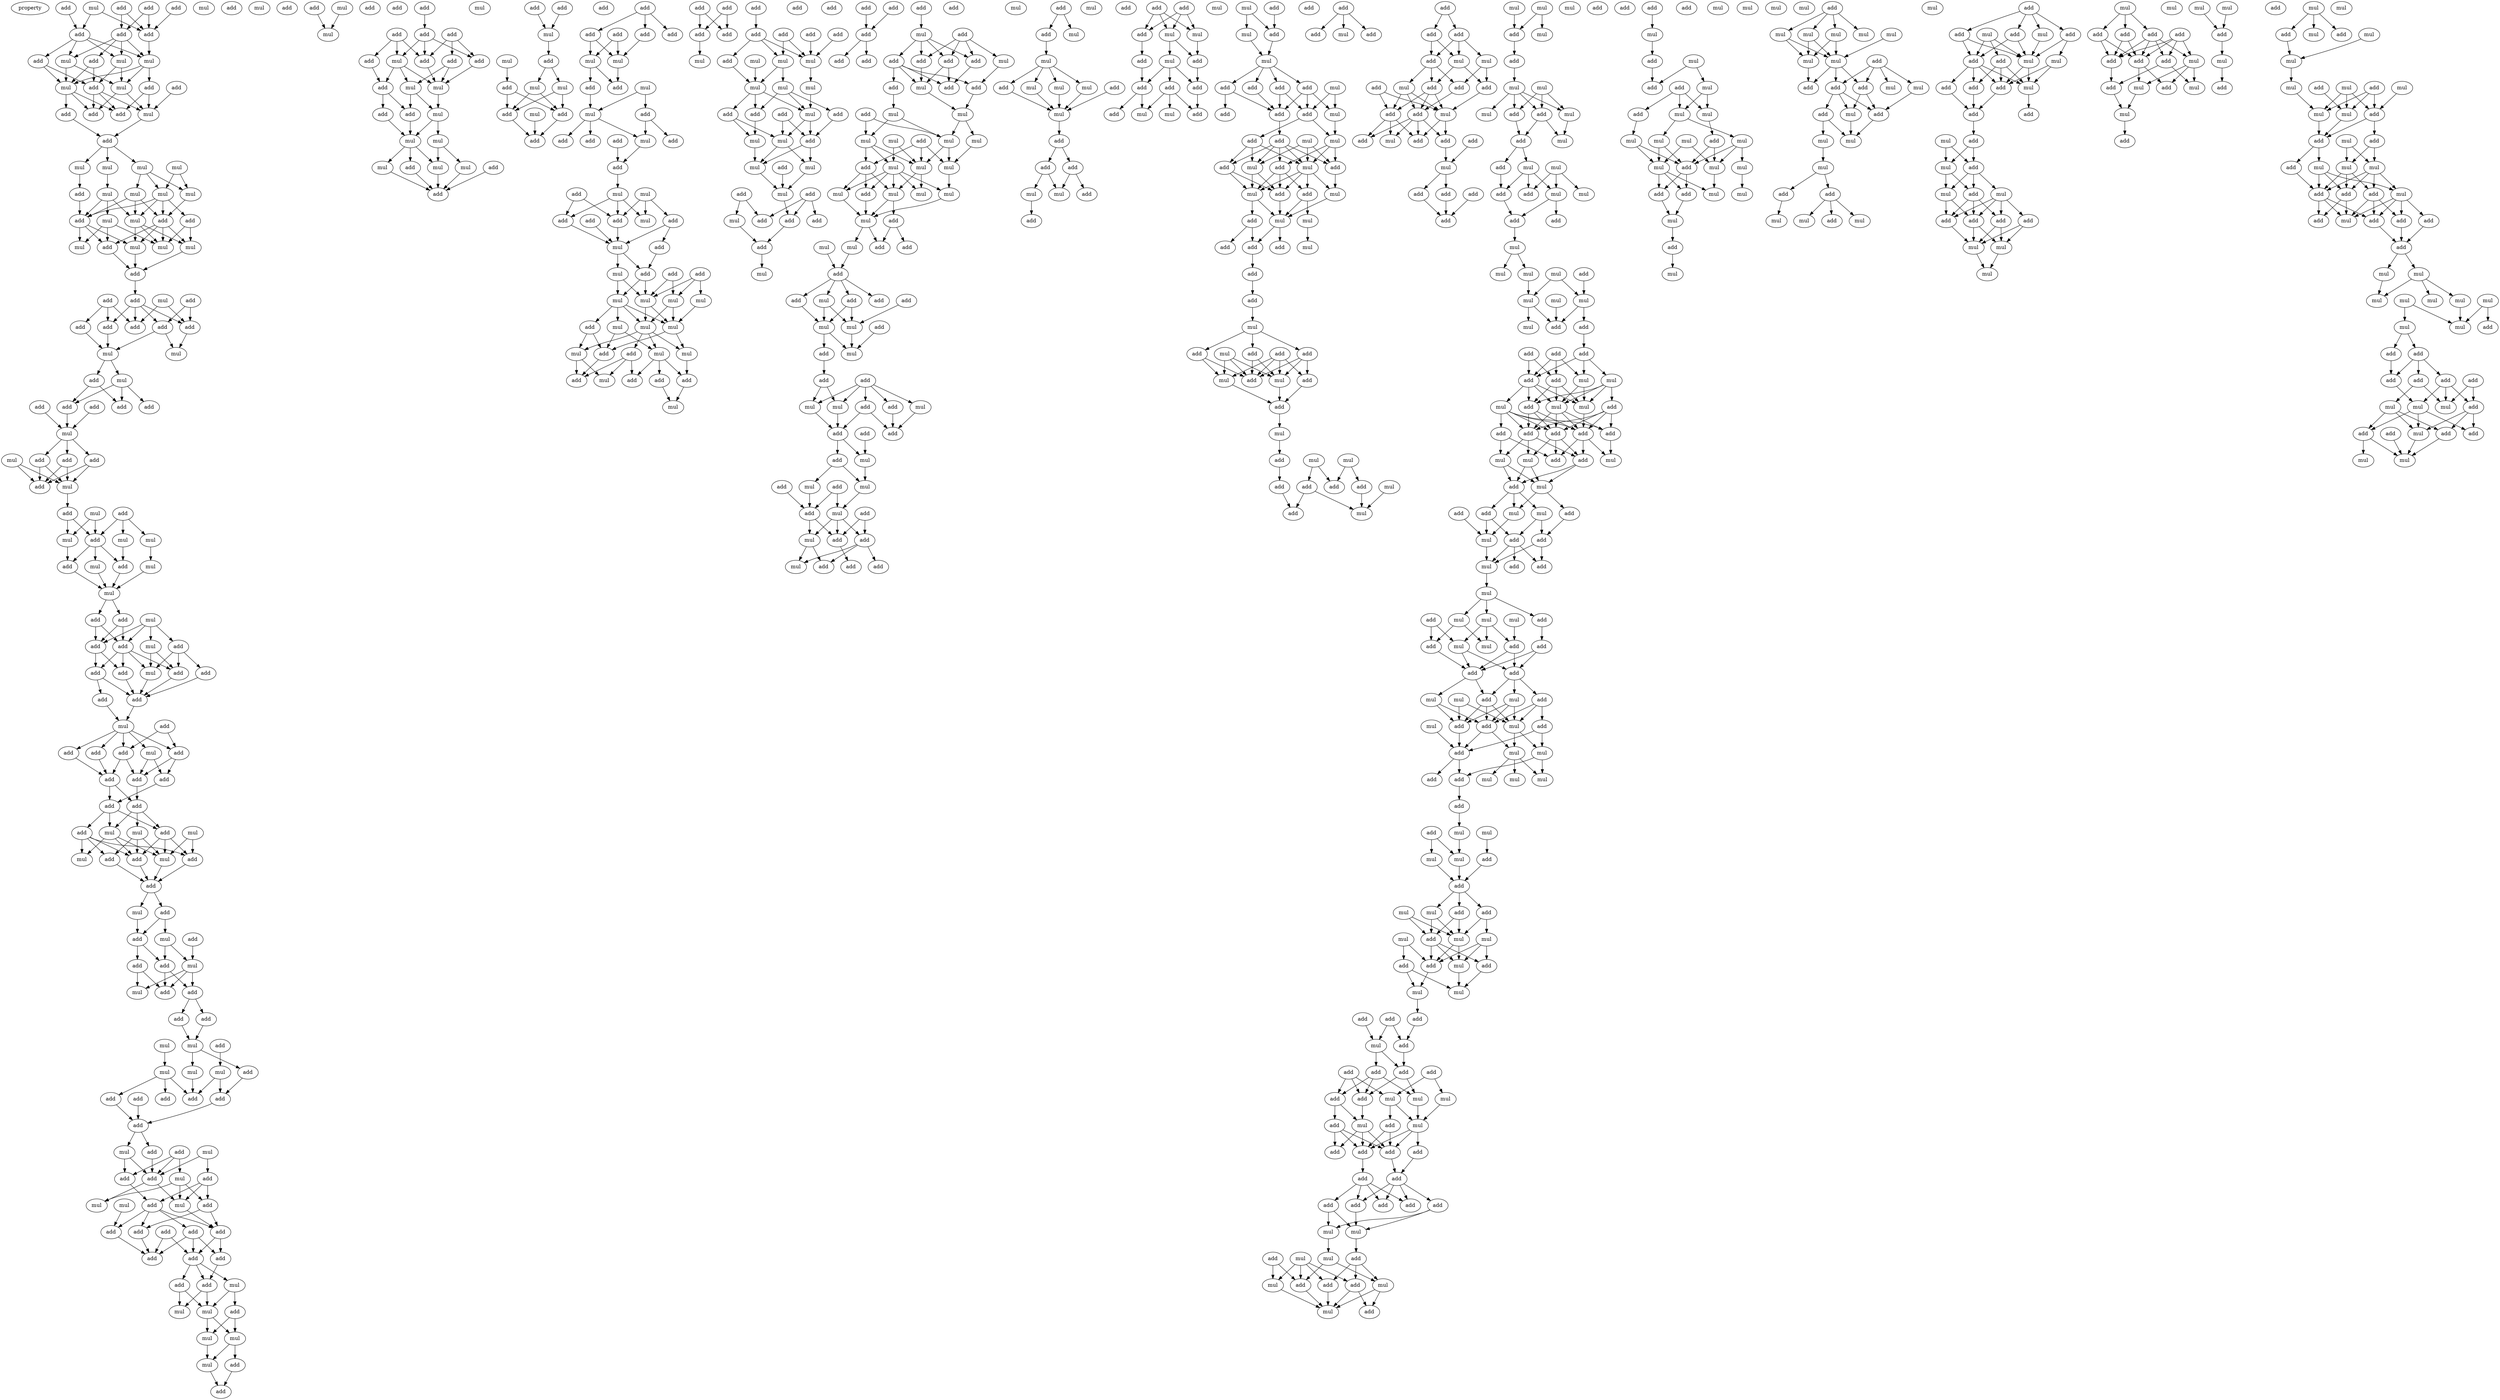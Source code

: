 digraph {
    node [fontcolor=black]
    property [mul=2,lf=2.0]
    0 [ label = add ];
    1 [ label = mul ];
    2 [ label = add ];
    3 [ label = add ];
    4 [ label = add ];
    5 [ label = add ];
    6 [ label = add ];
    7 [ label = add ];
    8 [ label = add ];
    9 [ label = mul ];
    10 [ label = mul ];
    11 [ label = mul ];
    12 [ label = add ];
    13 [ label = mul ];
    14 [ label = add ];
    15 [ label = mul ];
    16 [ label = add ];
    17 [ label = add ];
    18 [ label = add ];
    19 [ label = add ];
    20 [ label = mul ];
    21 [ label = add ];
    22 [ label = add ];
    23 [ label = mul ];
    24 [ label = mul ];
    25 [ label = mul ];
    26 [ label = mul ];
    27 [ label = mul ];
    28 [ label = add ];
    29 [ label = mul ];
    30 [ label = mul ];
    31 [ label = mul ];
    32 [ label = add ];
    33 [ label = mul ];
    34 [ label = mul ];
    35 [ label = add ];
    36 [ label = add ];
    37 [ label = add ];
    38 [ label = mul ];
    39 [ label = mul ];
    40 [ label = mul ];
    41 [ label = mul ];
    42 [ label = add ];
    43 [ label = add ];
    44 [ label = add ];
    45 [ label = add ];
    46 [ label = mul ];
    47 [ label = add ];
    48 [ label = add ];
    49 [ label = add ];
    50 [ label = add ];
    51 [ label = add ];
    52 [ label = mul ];
    53 [ label = mul ];
    54 [ label = mul ];
    55 [ label = add ];
    56 [ label = add ];
    57 [ label = add ];
    58 [ label = add ];
    59 [ label = add ];
    60 [ label = add ];
    61 [ label = mul ];
    62 [ label = add ];
    63 [ label = mul ];
    64 [ label = add ];
    65 [ label = add ];
    66 [ label = mul ];
    67 [ label = add ];
    68 [ label = add ];
    69 [ label = add ];
    70 [ label = mul ];
    71 [ label = mul ];
    72 [ label = add ];
    73 [ label = mul ];
    74 [ label = mul ];
    75 [ label = add ];
    76 [ label = mul ];
    77 [ label = mul ];
    78 [ label = add ];
    79 [ label = mul ];
    80 [ label = mul ];
    81 [ label = add ];
    82 [ label = mul ];
    83 [ label = add ];
    84 [ label = mul ];
    85 [ label = add ];
    86 [ label = add ];
    87 [ label = add ];
    88 [ label = add ];
    89 [ label = mul ];
    90 [ label = add ];
    91 [ label = add ];
    92 [ label = add ];
    93 [ label = add ];
    94 [ label = add ];
    95 [ label = mul ];
    96 [ label = add ];
    97 [ label = add ];
    98 [ label = add ];
    99 [ label = add ];
    100 [ label = add ];
    101 [ label = add ];
    102 [ label = mul ];
    103 [ label = add ];
    104 [ label = add ];
    105 [ label = add ];
    106 [ label = add ];
    107 [ label = add ];
    108 [ label = mul ];
    109 [ label = mul ];
    110 [ label = mul ];
    111 [ label = add ];
    112 [ label = add ];
    113 [ label = mul ];
    114 [ label = mul ];
    115 [ label = add ];
    116 [ label = add ];
    117 [ label = add ];
    118 [ label = add ];
    119 [ label = mul ];
    120 [ label = add ];
    121 [ label = mul ];
    122 [ label = add ];
    123 [ label = add ];
    124 [ label = add ];
    125 [ label = mul ];
    126 [ label = add ];
    127 [ label = add ];
    128 [ label = mul ];
    129 [ label = add ];
    130 [ label = add ];
    131 [ label = add ];
    132 [ label = mul ];
    133 [ label = mul ];
    134 [ label = add ];
    135 [ label = mul ];
    136 [ label = add ];
    137 [ label = mul ];
    138 [ label = mul ];
    139 [ label = add ];
    140 [ label = add ];
    141 [ label = add ];
    142 [ label = add ];
    143 [ label = add ];
    144 [ label = add ];
    145 [ label = add ];
    146 [ label = mul ];
    147 [ label = mul ];
    148 [ label = add ];
    149 [ label = mul ];
    150 [ label = add ];
    151 [ label = add ];
    152 [ label = add ];
    153 [ label = mul ];
    154 [ label = add ];
    155 [ label = mul ];
    156 [ label = add ];
    157 [ label = mul ];
    158 [ label = add ];
    159 [ label = add ];
    160 [ label = add ];
    161 [ label = add ];
    162 [ label = add ];
    163 [ label = add ];
    164 [ label = add ];
    165 [ label = add ];
    166 [ label = add ];
    167 [ label = add ];
    168 [ label = mul ];
    169 [ label = mul ];
    170 [ label = mul ];
    171 [ label = mul ];
    172 [ label = add ];
    173 [ label = mul ];
    174 [ label = mul ];
    175 [ label = add ];
    176 [ label = mul ];
    177 [ label = add ];
    178 [ label = add ];
    179 [ label = add ];
    180 [ label = mul ];
    181 [ label = add ];
    182 [ label = mul ];
    183 [ label = add ];
    184 [ label = add ];
    185 [ label = add ];
    186 [ label = add ];
    187 [ label = add ];
    188 [ label = mul ];
    189 [ label = add ];
    190 [ label = add ];
    191 [ label = add ];
    192 [ label = add ];
    193 [ label = add ];
    194 [ label = mul ];
    195 [ label = mul ];
    196 [ label = add ];
    197 [ label = mul ];
    198 [ label = add ];
    199 [ label = mul ];
    200 [ label = mul ];
    201 [ label = add ];
    202 [ label = mul ];
    203 [ label = mul ];
    204 [ label = mul ];
    205 [ label = add ];
    206 [ label = add ];
    207 [ label = mul ];
    208 [ label = add ];
    209 [ label = add ];
    210 [ label = add ];
    211 [ label = mul ];
    212 [ label = mul ];
    213 [ label = add ];
    214 [ label = add ];
    215 [ label = mul ];
    216 [ label = mul ];
    217 [ label = add ];
    218 [ label = mul ];
    219 [ label = add ];
    220 [ label = add ];
    221 [ label = add ];
    222 [ label = add ];
    223 [ label = add ];
    224 [ label = add ];
    225 [ label = add ];
    226 [ label = mul ];
    227 [ label = mul ];
    228 [ label = add ];
    229 [ label = mul ];
    230 [ label = add ];
    231 [ label = mul ];
    232 [ label = add ];
    233 [ label = add ];
    234 [ label = add ];
    235 [ label = add ];
    236 [ label = mul ];
    237 [ label = add ];
    238 [ label = add ];
    239 [ label = mul ];
    240 [ label = mul ];
    241 [ label = add ];
    242 [ label = add ];
    243 [ label = add ];
    244 [ label = mul ];
    245 [ label = add ];
    246 [ label = add ];
    247 [ label = mul ];
    248 [ label = add ];
    249 [ label = add ];
    250 [ label = mul ];
    251 [ label = add ];
    252 [ label = add ];
    253 [ label = mul ];
    254 [ label = mul ];
    255 [ label = mul ];
    256 [ label = mul ];
    257 [ label = mul ];
    258 [ label = add ];
    259 [ label = mul ];
    260 [ label = mul ];
    261 [ label = mul ];
    262 [ label = add ];
    263 [ label = mul ];
    264 [ label = add ];
    265 [ label = mul ];
    266 [ label = add ];
    267 [ label = mul ];
    268 [ label = add ];
    269 [ label = add ];
    270 [ label = add ];
    271 [ label = mul ];
    272 [ label = add ];
    273 [ label = add ];
    274 [ label = add ];
    275 [ label = add ];
    276 [ label = mul ];
    277 [ label = add ];
    278 [ label = add ];
    279 [ label = add ];
    280 [ label = add ];
    281 [ label = add ];
    282 [ label = mul ];
    283 [ label = add ];
    284 [ label = mul ];
    285 [ label = mul ];
    286 [ label = mul ];
    287 [ label = mul ];
    288 [ label = mul ];
    289 [ label = add ];
    290 [ label = add ];
    291 [ label = mul ];
    292 [ label = add ];
    293 [ label = add ];
    294 [ label = mul ];
    295 [ label = mul ];
    296 [ label = add ];
    297 [ label = mul ];
    298 [ label = add ];
    299 [ label = mul ];
    300 [ label = add ];
    301 [ label = add ];
    302 [ label = mul ];
    303 [ label = add ];
    304 [ label = mul ];
    305 [ label = add ];
    306 [ label = add ];
    307 [ label = add ];
    308 [ label = add ];
    309 [ label = mul ];
    310 [ label = add ];
    311 [ label = add ];
    312 [ label = add ];
    313 [ label = add ];
    314 [ label = add ];
    315 [ label = add ];
    316 [ label = add ];
    317 [ label = add ];
    318 [ label = mul ];
    319 [ label = mul ];
    320 [ label = add ];
    321 [ label = add ];
    322 [ label = add ];
    323 [ label = add ];
    324 [ label = mul ];
    325 [ label = add ];
    326 [ label = add ];
    327 [ label = add ];
    328 [ label = mul ];
    329 [ label = add ];
    330 [ label = mul ];
    331 [ label = mul ];
    332 [ label = mul ];
    333 [ label = mul ];
    334 [ label = mul ];
    335 [ label = add ];
    336 [ label = mul ];
    337 [ label = add ];
    338 [ label = mul ];
    339 [ label = mul ];
    340 [ label = add ];
    341 [ label = mul ];
    342 [ label = mul ];
    343 [ label = mul ];
    344 [ label = mul ];
    345 [ label = add ];
    346 [ label = mul ];
    347 [ label = mul ];
    348 [ label = mul ];
    349 [ label = add ];
    350 [ label = add ];
    351 [ label = add ];
    352 [ label = add ];
    353 [ label = add ];
    354 [ label = mul ];
    355 [ label = add ];
    356 [ label = add ];
    357 [ label = add ];
    358 [ label = mul ];
    359 [ label = mul ];
    360 [ label = add ];
    361 [ label = add ];
    362 [ label = mul ];
    363 [ label = add ];
    364 [ label = add ];
    365 [ label = mul ];
    366 [ label = mul ];
    367 [ label = mul ];
    368 [ label = add ];
    369 [ label = add ];
    370 [ label = add ];
    371 [ label = add ];
    372 [ label = add ];
    373 [ label = add ];
    374 [ label = mul ];
    375 [ label = add ];
    376 [ label = mul ];
    377 [ label = add ];
    378 [ label = mul ];
    379 [ label = add ];
    380 [ label = add ];
    381 [ label = mul ];
    382 [ label = mul ];
    383 [ label = add ];
    384 [ label = add ];
    385 [ label = add ];
    386 [ label = add ];
    387 [ label = add ];
    388 [ label = mul ];
    389 [ label = mul ];
    390 [ label = add ];
    391 [ label = add ];
    392 [ label = mul ];
    393 [ label = mul ];
    394 [ label = add ];
    395 [ label = mul ];
    396 [ label = add ];
    397 [ label = mul ];
    398 [ label = mul ];
    399 [ label = mul ];
    400 [ label = mul ];
    401 [ label = add ];
    402 [ label = add ];
    403 [ label = add ];
    404 [ label = add ];
    405 [ label = mul ];
    406 [ label = mul ];
    407 [ label = add ];
    408 [ label = add ];
    409 [ label = add ];
    410 [ label = add ];
    411 [ label = add ];
    412 [ label = mul ];
    413 [ label = mul ];
    414 [ label = add ];
    415 [ label = add ];
    416 [ label = mul ];
    417 [ label = add ];
    418 [ label = add ];
    419 [ label = add ];
    420 [ label = mul ];
    421 [ label = mul ];
    422 [ label = add ];
    423 [ label = add ];
    424 [ label = mul ];
    425 [ label = add ];
    426 [ label = mul ];
    427 [ label = mul ];
    428 [ label = add ];
    429 [ label = mul ];
    430 [ label = add ];
    431 [ label = add ];
    432 [ label = add ];
    433 [ label = mul ];
    434 [ label = add ];
    435 [ label = add ];
    436 [ label = add ];
    437 [ label = mul ];
    438 [ label = add ];
    439 [ label = add ];
    440 [ label = add ];
    441 [ label = mul ];
    442 [ label = mul ];
    443 [ label = add ];
    444 [ label = add ];
    445 [ label = mul ];
    446 [ label = mul ];
    447 [ label = add ];
    448 [ label = mul ];
    449 [ label = add ];
    450 [ label = add ];
    451 [ label = mul ];
    452 [ label = mul ];
    453 [ label = add ];
    454 [ label = mul ];
    455 [ label = mul ];
    456 [ label = add ];
    457 [ label = add ];
    458 [ label = add ];
    459 [ label = add ];
    460 [ label = add ];
    461 [ label = add ];
    462 [ label = mul ];
    463 [ label = add ];
    464 [ label = add ];
    465 [ label = add ];
    466 [ label = add ];
    467 [ label = mul ];
    468 [ label = add ];
    469 [ label = mul ];
    470 [ label = mul ];
    471 [ label = add ];
    472 [ label = add ];
    473 [ label = mul ];
    474 [ label = add ];
    475 [ label = mul ];
    476 [ label = mul ];
    477 [ label = add ];
    478 [ label = mul ];
    479 [ label = add ];
    480 [ label = add ];
    481 [ label = add ];
    482 [ label = mul ];
    483 [ label = add ];
    484 [ label = add ];
    485 [ label = add ];
    486 [ label = mul ];
    487 [ label = add ];
    488 [ label = add ];
    489 [ label = add ];
    490 [ label = add ];
    491 [ label = mul ];
    492 [ label = add ];
    493 [ label = mul ];
    494 [ label = add ];
    495 [ label = mul ];
    496 [ label = add ];
    497 [ label = add ];
    498 [ label = add ];
    499 [ label = mul ];
    500 [ label = add ];
    501 [ label = add ];
    502 [ label = add ];
    503 [ label = add ];
    504 [ label = add ];
    505 [ label = mul ];
    506 [ label = add ];
    507 [ label = mul ];
    508 [ label = add ];
    509 [ label = add ];
    510 [ label = add ];
    511 [ label = add ];
    512 [ label = mul ];
    513 [ label = mul ];
    514 [ label = mul ];
    515 [ label = add ];
    516 [ label = mul ];
    517 [ label = add ];
    518 [ label = mul ];
    519 [ label = mul ];
    520 [ label = mul ];
    521 [ label = mul ];
    522 [ label = add ];
    523 [ label = add ];
    524 [ label = mul ];
    525 [ label = add ];
    526 [ label = mul ];
    527 [ label = mul ];
    528 [ label = add ];
    529 [ label = mul ];
    530 [ label = mul ];
    531 [ label = add ];
    532 [ label = add ];
    533 [ label = add ];
    534 [ label = add ];
    535 [ label = mul ];
    536 [ label = mul ];
    537 [ label = add ];
    538 [ label = mul ];
    539 [ label = mul ];
    540 [ label = mul ];
    541 [ label = mul ];
    542 [ label = mul ];
    543 [ label = mul ];
    544 [ label = add ];
    545 [ label = add ];
    546 [ label = add ];
    547 [ label = add ];
    548 [ label = add ];
    549 [ label = mul ];
    550 [ label = add ];
    551 [ label = mul ];
    552 [ label = add ];
    553 [ label = mul ];
    554 [ label = mul ];
    555 [ label = add ];
    556 [ label = add ];
    557 [ label = mul ];
    558 [ label = add ];
    559 [ label = add ];
    560 [ label = add ];
    561 [ label = add ];
    562 [ label = add ];
    563 [ label = mul ];
    564 [ label = mul ];
    565 [ label = mul ];
    566 [ label = add ];
    567 [ label = add ];
    568 [ label = add ];
    569 [ label = mul ];
    570 [ label = mul ];
    571 [ label = add ];
    572 [ label = mul ];
    573 [ label = add ];
    574 [ label = add ];
    575 [ label = mul ];
    576 [ label = add ];
    577 [ label = add ];
    578 [ label = add ];
    579 [ label = add ];
    580 [ label = mul ];
    581 [ label = add ];
    582 [ label = mul ];
    583 [ label = add ];
    584 [ label = mul ];
    585 [ label = add ];
    586 [ label = mul ];
    587 [ label = mul ];
    588 [ label = add ];
    589 [ label = mul ];
    590 [ label = add ];
    591 [ label = mul ];
    592 [ label = add ];
    593 [ label = add ];
    594 [ label = add ];
    595 [ label = add ];
    596 [ label = mul ];
    597 [ label = mul ];
    598 [ label = add ];
    599 [ label = mul ];
    600 [ label = add ];
    601 [ label = add ];
    602 [ label = add ];
    603 [ label = mul ];
    604 [ label = mul ];
    605 [ label = mul ];
    606 [ label = add ];
    607 [ label = mul ];
    608 [ label = mul ];
    609 [ label = add ];
    610 [ label = mul ];
    611 [ label = mul ];
    612 [ label = add ];
    613 [ label = add ];
    614 [ label = mul ];
    615 [ label = mul ];
    616 [ label = add ];
    617 [ label = add ];
    618 [ label = mul ];
    619 [ label = mul ];
    620 [ label = add ];
    621 [ label = add ];
    622 [ label = add ];
    623 [ label = add ];
    624 [ label = mul ];
    625 [ label = mul ];
    626 [ label = mul ];
    627 [ label = add ];
    628 [ label = mul ];
    629 [ label = mul ];
    630 [ label = add ];
    631 [ label = add ];
    632 [ label = mul ];
    633 [ label = add ];
    634 [ label = mul ];
    635 [ label = mul ];
    636 [ label = add ];
    637 [ label = add ];
    638 [ label = add ];
    639 [ label = mul ];
    640 [ label = add ];
    641 [ label = add ];
    642 [ label = add ];
    643 [ label = add ];
    644 [ label = add ];
    645 [ label = mul ];
    646 [ label = add ];
    647 [ label = add ];
    648 [ label = mul ];
    649 [ label = mul ];
    650 [ label = add ];
    651 [ label = mul ];
    652 [ label = mul ];
    653 [ label = add ];
    654 [ label = add ];
    655 [ label = add ];
    656 [ label = add ];
    657 [ label = add ];
    658 [ label = add ];
    659 [ label = add ];
    660 [ label = add ];
    661 [ label = add ];
    662 [ label = add ];
    663 [ label = add ];
    664 [ label = add ];
    665 [ label = mul ];
    666 [ label = mul ];
    667 [ label = add ];
    668 [ label = mul ];
    669 [ label = add ];
    670 [ label = mul ];
    671 [ label = add ];
    672 [ label = add ];
    673 [ label = add ];
    674 [ label = mul ];
    675 [ label = mul ];
    676 [ label = add ];
    677 [ label = mul ];
    678 [ label = add ];
    679 [ label = mul ];
    680 [ label = mul ];
    681 [ label = add ];
    682 [ label = add ];
    683 [ label = mul ];
    684 [ label = add ];
    685 [ label = mul ];
    686 [ label = mul ];
    687 [ label = add ];
    688 [ label = mul ];
    689 [ label = add ];
    690 [ label = mul ];
    691 [ label = mul ];
    692 [ label = mul ];
    693 [ label = add ];
    694 [ label = mul ];
    695 [ label = mul ];
    696 [ label = mul ];
    697 [ label = add ];
    698 [ label = mul ];
    699 [ label = add ];
    700 [ label = mul ];
    701 [ label = mul ];
    702 [ label = add ];
    703 [ label = add ];
    704 [ label = mul ];
    705 [ label = mul ];
    706 [ label = mul ];
    707 [ label = mul ];
    708 [ label = mul ];
    709 [ label = add ];
    710 [ label = mul ];
    711 [ label = mul ];
    712 [ label = mul ];
    713 [ label = mul ];
    714 [ label = mul ];
    715 [ label = mul ];
    716 [ label = mul ];
    717 [ label = add ];
    718 [ label = add ];
    719 [ label = add ];
    720 [ label = mul ];
    721 [ label = mul ];
    722 [ label = add ];
    723 [ label = mul ];
    724 [ label = add ];
    725 [ label = add ];
    726 [ label = mul ];
    727 [ label = mul ];
    728 [ label = mul ];
    729 [ label = add ];
    730 [ label = add ];
    731 [ label = mul ];
    732 [ label = mul ];
    733 [ label = add ];
    734 [ label = mul ];
    735 [ label = mul ];
    736 [ label = add ];
    737 [ label = add ];
    738 [ label = mul ];
    739 [ label = add ];
    740 [ label = mul ];
    741 [ label = add ];
    742 [ label = add ];
    743 [ label = mul ];
    744 [ label = mul ];
    745 [ label = add ];
    746 [ label = mul ];
    747 [ label = add ];
    748 [ label = add ];
    749 [ label = add ];
    750 [ label = add ];
    751 [ label = add ];
    752 [ label = add ];
    753 [ label = mul ];
    754 [ label = add ];
    755 [ label = mul ];
    756 [ label = add ];
    757 [ label = mul ];
    758 [ label = mul ];
    759 [ label = add ];
    760 [ label = add ];
    761 [ label = add ];
    762 [ label = add ];
    763 [ label = mul ];
    764 [ label = mul ];
    765 [ label = mul ];
    766 [ label = mul ];
    767 [ label = add ];
    768 [ label = add ];
    769 [ label = add ];
    770 [ label = add ];
    771 [ label = add ];
    772 [ label = mul ];
    773 [ label = add ];
    774 [ label = add ];
    775 [ label = mul ];
    776 [ label = add ];
    777 [ label = add ];
    778 [ label = mul ];
    779 [ label = mul ];
    780 [ label = mul ];
    781 [ label = mul ];
    782 [ label = add ];
    783 [ label = mul ];
    784 [ label = add ];
    785 [ label = mul ];
    786 [ label = add ];
    787 [ label = add ];
    788 [ label = mul ];
    789 [ label = mul ];
    790 [ label = add ];
    791 [ label = add ];
    792 [ label = mul ];
    793 [ label = mul ];
    794 [ label = mul ];
    795 [ label = add ];
    796 [ label = mul ];
    797 [ label = mul ];
    798 [ label = add ];
    799 [ label = mul ];
    800 [ label = add ];
    801 [ label = mul ];
    802 [ label = add ];
    803 [ label = mul ];
    804 [ label = add ];
    805 [ label = mul ];
    806 [ label = mul ];
    807 [ label = add ];
    808 [ label = mul ];
    809 [ label = add ];
    810 [ label = add ];
    811 [ label = add ];
    812 [ label = mul ];
    813 [ label = add ];
    814 [ label = add ];
    815 [ label = add ];
    816 [ label = mul ];
    817 [ label = add ];
    818 [ label = add ];
    819 [ label = mul ];
    820 [ label = mul ];
    821 [ label = mul ];
    822 [ label = mul ];
    823 [ label = mul ];
    824 [ label = mul ];
    825 [ label = mul ];
    826 [ label = mul ];
    827 [ label = add ];
    828 [ label = mul ];
    829 [ label = add ];
    830 [ label = add ];
    831 [ label = add ];
    832 [ label = add ];
    833 [ label = add ];
    834 [ label = add ];
    835 [ label = mul ];
    836 [ label = mul ];
    837 [ label = mul ];
    838 [ label = mul ];
    839 [ label = add ];
    840 [ label = add ];
    841 [ label = add ];
    842 [ label = mul ];
    843 [ label = add ];
    844 [ label = add ];
    845 [ label = mul ];
    846 [ label = mul ];
    0 -> 6 [ name = 0 ];
    1 -> 5 [ name = 1 ];
    1 -> 6 [ name = 2 ];
    2 -> 6 [ name = 3 ];
    2 -> 7 [ name = 4 ];
    3 -> 6 [ name = 5 ];
    3 -> 7 [ name = 6 ];
    4 -> 5 [ name = 7 ];
    5 -> 9 [ name = 8 ];
    5 -> 10 [ name = 9 ];
    5 -> 11 [ name = 10 ];
    5 -> 12 [ name = 11 ];
    6 -> 11 [ name = 12 ];
    7 -> 8 [ name = 13 ];
    7 -> 9 [ name = 14 ];
    7 -> 10 [ name = 15 ];
    7 -> 11 [ name = 16 ];
    8 -> 13 [ name = 17 ];
    8 -> 14 [ name = 18 ];
    9 -> 13 [ name = 19 ];
    9 -> 15 [ name = 20 ];
    10 -> 14 [ name = 21 ];
    10 -> 15 [ name = 22 ];
    11 -> 13 [ name = 23 ];
    11 -> 15 [ name = 24 ];
    11 -> 17 [ name = 25 ];
    12 -> 13 [ name = 26 ];
    12 -> 14 [ name = 27 ];
    13 -> 18 [ name = 28 ];
    13 -> 19 [ name = 29 ];
    13 -> 21 [ name = 30 ];
    14 -> 18 [ name = 31 ];
    14 -> 19 [ name = 32 ];
    14 -> 20 [ name = 33 ];
    15 -> 18 [ name = 34 ];
    15 -> 20 [ name = 35 ];
    16 -> 20 [ name = 36 ];
    17 -> 19 [ name = 37 ];
    17 -> 20 [ name = 38 ];
    20 -> 22 [ name = 39 ];
    21 -> 22 [ name = 40 ];
    22 -> 23 [ name = 41 ];
    22 -> 25 [ name = 42 ];
    22 -> 26 [ name = 43 ];
    23 -> 28 [ name = 44 ];
    24 -> 29 [ name = 45 ];
    24 -> 30 [ name = 46 ];
    25 -> 27 [ name = 47 ];
    25 -> 29 [ name = 48 ];
    25 -> 30 [ name = 49 ];
    26 -> 31 [ name = 50 ];
    27 -> 33 [ name = 51 ];
    27 -> 35 [ name = 52 ];
    27 -> 36 [ name = 53 ];
    28 -> 35 [ name = 54 ];
    29 -> 32 [ name = 55 ];
    29 -> 33 [ name = 56 ];
    29 -> 35 [ name = 57 ];
    29 -> 36 [ name = 58 ];
    30 -> 36 [ name = 59 ];
    31 -> 33 [ name = 60 ];
    31 -> 34 [ name = 61 ];
    31 -> 35 [ name = 62 ];
    32 -> 40 [ name = 63 ];
    32 -> 41 [ name = 64 ];
    33 -> 39 [ name = 65 ];
    33 -> 40 [ name = 66 ];
    33 -> 41 [ name = 67 ];
    34 -> 37 [ name = 68 ];
    34 -> 38 [ name = 69 ];
    34 -> 40 [ name = 70 ];
    35 -> 37 [ name = 71 ];
    35 -> 38 [ name = 72 ];
    35 -> 39 [ name = 73 ];
    36 -> 37 [ name = 74 ];
    36 -> 39 [ name = 75 ];
    36 -> 40 [ name = 76 ];
    36 -> 41 [ name = 77 ];
    37 -> 42 [ name = 78 ];
    39 -> 42 [ name = 79 ];
    41 -> 42 [ name = 80 ];
    42 -> 45 [ name = 81 ];
    43 -> 48 [ name = 82 ];
    43 -> 50 [ name = 83 ];
    44 -> 47 [ name = 84 ];
    44 -> 49 [ name = 85 ];
    44 -> 51 [ name = 86 ];
    45 -> 47 [ name = 87 ];
    45 -> 48 [ name = 88 ];
    45 -> 49 [ name = 89 ];
    45 -> 50 [ name = 90 ];
    46 -> 49 [ name = 91 ];
    46 -> 50 [ name = 92 ];
    47 -> 52 [ name = 93 ];
    48 -> 52 [ name = 94 ];
    48 -> 53 [ name = 95 ];
    50 -> 53 [ name = 96 ];
    51 -> 52 [ name = 97 ];
    52 -> 54 [ name = 98 ];
    52 -> 55 [ name = 99 ];
    54 -> 56 [ name = 100 ];
    54 -> 59 [ name = 101 ];
    54 -> 60 [ name = 102 ];
    55 -> 56 [ name = 103 ];
    55 -> 60 [ name = 104 ];
    57 -> 61 [ name = 105 ];
    58 -> 61 [ name = 106 ];
    60 -> 61 [ name = 107 ];
    61 -> 62 [ name = 108 ];
    61 -> 64 [ name = 109 ];
    61 -> 65 [ name = 110 ];
    62 -> 66 [ name = 111 ];
    62 -> 67 [ name = 112 ];
    63 -> 66 [ name = 113 ];
    63 -> 67 [ name = 114 ];
    64 -> 66 [ name = 115 ];
    64 -> 67 [ name = 116 ];
    65 -> 66 [ name = 117 ];
    65 -> 67 [ name = 118 ];
    66 -> 68 [ name = 119 ];
    68 -> 72 [ name = 120 ];
    68 -> 74 [ name = 121 ];
    69 -> 71 [ name = 122 ];
    69 -> 72 [ name = 123 ];
    69 -> 73 [ name = 124 ];
    70 -> 72 [ name = 125 ];
    70 -> 74 [ name = 126 ];
    71 -> 78 [ name = 127 ];
    72 -> 75 [ name = 128 ];
    72 -> 78 [ name = 129 ];
    72 -> 79 [ name = 130 ];
    73 -> 76 [ name = 131 ];
    74 -> 75 [ name = 132 ];
    75 -> 80 [ name = 133 ];
    76 -> 80 [ name = 134 ];
    78 -> 80 [ name = 135 ];
    79 -> 80 [ name = 136 ];
    80 -> 81 [ name = 137 ];
    80 -> 83 [ name = 138 ];
    81 -> 85 [ name = 139 ];
    81 -> 86 [ name = 140 ];
    82 -> 84 [ name = 141 ];
    82 -> 85 [ name = 142 ];
    82 -> 86 [ name = 143 ];
    82 -> 87 [ name = 144 ];
    83 -> 85 [ name = 145 ];
    83 -> 86 [ name = 146 ];
    84 -> 89 [ name = 147 ];
    84 -> 91 [ name = 148 ];
    85 -> 88 [ name = 149 ];
    85 -> 89 [ name = 150 ];
    85 -> 90 [ name = 151 ];
    85 -> 91 [ name = 152 ];
    86 -> 88 [ name = 153 ];
    86 -> 90 [ name = 154 ];
    87 -> 89 [ name = 155 ];
    87 -> 91 [ name = 156 ];
    87 -> 92 [ name = 157 ];
    88 -> 93 [ name = 158 ];
    88 -> 94 [ name = 159 ];
    89 -> 93 [ name = 160 ];
    90 -> 93 [ name = 161 ];
    91 -> 93 [ name = 162 ];
    92 -> 93 [ name = 163 ];
    93 -> 95 [ name = 164 ];
    94 -> 95 [ name = 165 ];
    95 -> 98 [ name = 166 ];
    95 -> 99 [ name = 167 ];
    95 -> 100 [ name = 168 ];
    95 -> 101 [ name = 169 ];
    95 -> 102 [ name = 170 ];
    96 -> 99 [ name = 171 ];
    96 -> 101 [ name = 172 ];
    98 -> 104 [ name = 173 ];
    99 -> 104 [ name = 174 ];
    99 -> 105 [ name = 175 ];
    100 -> 104 [ name = 176 ];
    101 -> 103 [ name = 177 ];
    101 -> 105 [ name = 178 ];
    102 -> 103 [ name = 179 ];
    102 -> 105 [ name = 180 ];
    103 -> 107 [ name = 181 ];
    104 -> 106 [ name = 182 ];
    104 -> 107 [ name = 183 ];
    105 -> 106 [ name = 184 ];
    106 -> 108 [ name = 185 ];
    106 -> 109 [ name = 186 ];
    106 -> 112 [ name = 187 ];
    107 -> 108 [ name = 188 ];
    107 -> 111 [ name = 189 ];
    107 -> 112 [ name = 190 ];
    108 -> 113 [ name = 191 ];
    108 -> 114 [ name = 192 ];
    108 -> 117 [ name = 193 ];
    109 -> 114 [ name = 194 ];
    109 -> 115 [ name = 195 ];
    109 -> 117 [ name = 196 ];
    110 -> 114 [ name = 197 ];
    110 -> 116 [ name = 198 ];
    111 -> 113 [ name = 199 ];
    111 -> 115 [ name = 200 ];
    111 -> 116 [ name = 201 ];
    111 -> 117 [ name = 202 ];
    112 -> 114 [ name = 203 ];
    112 -> 116 [ name = 204 ];
    112 -> 117 [ name = 205 ];
    114 -> 118 [ name = 206 ];
    115 -> 118 [ name = 207 ];
    116 -> 118 [ name = 208 ];
    117 -> 118 [ name = 209 ];
    118 -> 119 [ name = 210 ];
    118 -> 120 [ name = 211 ];
    119 -> 122 [ name = 212 ];
    120 -> 121 [ name = 213 ];
    120 -> 122 [ name = 214 ];
    121 -> 125 [ name = 215 ];
    121 -> 126 [ name = 216 ];
    122 -> 124 [ name = 217 ];
    122 -> 126 [ name = 218 ];
    123 -> 125 [ name = 219 ];
    124 -> 128 [ name = 220 ];
    124 -> 129 [ name = 221 ];
    125 -> 127 [ name = 222 ];
    125 -> 128 [ name = 223 ];
    125 -> 129 [ name = 224 ];
    126 -> 127 [ name = 225 ];
    126 -> 129 [ name = 226 ];
    127 -> 130 [ name = 227 ];
    127 -> 131 [ name = 228 ];
    130 -> 132 [ name = 229 ];
    131 -> 132 [ name = 230 ];
    132 -> 136 [ name = 231 ];
    132 -> 137 [ name = 232 ];
    133 -> 138 [ name = 233 ];
    134 -> 135 [ name = 234 ];
    135 -> 139 [ name = 235 ];
    135 -> 141 [ name = 236 ];
    136 -> 141 [ name = 237 ];
    137 -> 139 [ name = 238 ];
    138 -> 139 [ name = 239 ];
    138 -> 142 [ name = 240 ];
    138 -> 143 [ name = 241 ];
    140 -> 144 [ name = 242 ];
    141 -> 144 [ name = 243 ];
    143 -> 144 [ name = 244 ];
    144 -> 145 [ name = 245 ];
    144 -> 146 [ name = 246 ];
    145 -> 150 [ name = 247 ];
    146 -> 150 [ name = 248 ];
    146 -> 151 [ name = 249 ];
    147 -> 150 [ name = 250 ];
    147 -> 152 [ name = 251 ];
    148 -> 149 [ name = 252 ];
    148 -> 150 [ name = 253 ];
    148 -> 151 [ name = 254 ];
    149 -> 153 [ name = 255 ];
    149 -> 154 [ name = 256 ];
    149 -> 157 [ name = 257 ];
    150 -> 153 [ name = 258 ];
    150 -> 157 [ name = 259 ];
    151 -> 156 [ name = 260 ];
    152 -> 153 [ name = 261 ];
    152 -> 154 [ name = 262 ];
    152 -> 156 [ name = 263 ];
    153 -> 159 [ name = 264 ];
    154 -> 158 [ name = 265 ];
    154 -> 159 [ name = 266 ];
    155 -> 162 [ name = 267 ];
    156 -> 158 [ name = 268 ];
    156 -> 159 [ name = 269 ];
    156 -> 161 [ name = 270 ];
    156 -> 162 [ name = 271 ];
    158 -> 165 [ name = 272 ];
    159 -> 163 [ name = 273 ];
    159 -> 164 [ name = 274 ];
    160 -> 163 [ name = 275 ];
    160 -> 165 [ name = 276 ];
    161 -> 163 [ name = 277 ];
    161 -> 164 [ name = 278 ];
    161 -> 165 [ name = 279 ];
    162 -> 165 [ name = 280 ];
    163 -> 166 [ name = 281 ];
    163 -> 167 [ name = 282 ];
    163 -> 169 [ name = 283 ];
    164 -> 167 [ name = 284 ];
    166 -> 170 [ name = 285 ];
    166 -> 171 [ name = 286 ];
    167 -> 170 [ name = 287 ];
    167 -> 171 [ name = 288 ];
    169 -> 171 [ name = 289 ];
    169 -> 172 [ name = 290 ];
    171 -> 173 [ name = 291 ];
    171 -> 174 [ name = 292 ];
    172 -> 173 [ name = 293 ];
    172 -> 174 [ name = 294 ];
    173 -> 176 [ name = 295 ];
    174 -> 176 [ name = 296 ];
    174 -> 177 [ name = 297 ];
    176 -> 178 [ name = 298 ];
    177 -> 178 [ name = 299 ];
    179 -> 182 [ name = 300 ];
    180 -> 182 [ name = 301 ];
    184 -> 187 [ name = 302 ];
    185 -> 189 [ name = 303 ];
    185 -> 190 [ name = 304 ];
    185 -> 191 [ name = 305 ];
    186 -> 188 [ name = 306 ];
    186 -> 191 [ name = 307 ];
    186 -> 192 [ name = 308 ];
    187 -> 188 [ name = 309 ];
    187 -> 189 [ name = 310 ];
    187 -> 191 [ name = 311 ];
    188 -> 193 [ name = 312 ];
    188 -> 194 [ name = 313 ];
    188 -> 195 [ name = 314 ];
    189 -> 194 [ name = 315 ];
    190 -> 194 [ name = 316 ];
    190 -> 195 [ name = 317 ];
    191 -> 194 [ name = 318 ];
    192 -> 193 [ name = 319 ];
    193 -> 196 [ name = 320 ];
    193 -> 198 [ name = 321 ];
    194 -> 197 [ name = 322 ];
    195 -> 197 [ name = 323 ];
    195 -> 198 [ name = 324 ];
    196 -> 200 [ name = 325 ];
    197 -> 199 [ name = 326 ];
    197 -> 200 [ name = 327 ];
    198 -> 200 [ name = 328 ];
    199 -> 202 [ name = 329 ];
    199 -> 203 [ name = 330 ];
    200 -> 201 [ name = 331 ];
    200 -> 202 [ name = 332 ];
    200 -> 204 [ name = 333 ];
    201 -> 206 [ name = 334 ];
    202 -> 206 [ name = 335 ];
    203 -> 206 [ name = 336 ];
    204 -> 206 [ name = 337 ];
    205 -> 206 [ name = 338 ];
    208 -> 211 [ name = 339 ];
    209 -> 211 [ name = 340 ];
    211 -> 213 [ name = 341 ];
    212 -> 214 [ name = 342 ];
    213 -> 215 [ name = 343 ];
    213 -> 216 [ name = 344 ];
    214 -> 217 [ name = 345 ];
    214 -> 219 [ name = 346 ];
    215 -> 217 [ name = 347 ];
    215 -> 219 [ name = 348 ];
    216 -> 217 [ name = 349 ];
    216 -> 219 [ name = 350 ];
    217 -> 220 [ name = 351 ];
    218 -> 220 [ name = 352 ];
    219 -> 220 [ name = 353 ];
    221 -> 222 [ name = 354 ];
    221 -> 223 [ name = 355 ];
    221 -> 225 [ name = 356 ];
    222 -> 226 [ name = 357 ];
    224 -> 226 [ name = 358 ];
    224 -> 227 [ name = 359 ];
    225 -> 226 [ name = 360 ];
    225 -> 227 [ name = 361 ];
    226 -> 230 [ name = 362 ];
    227 -> 228 [ name = 363 ];
    227 -> 230 [ name = 364 ];
    228 -> 231 [ name = 365 ];
    229 -> 231 [ name = 366 ];
    229 -> 232 [ name = 367 ];
    231 -> 234 [ name = 368 ];
    231 -> 235 [ name = 369 ];
    231 -> 236 [ name = 370 ];
    232 -> 233 [ name = 371 ];
    232 -> 236 [ name = 372 ];
    236 -> 238 [ name = 373 ];
    237 -> 238 [ name = 374 ];
    238 -> 240 [ name = 375 ];
    239 -> 242 [ name = 376 ];
    239 -> 244 [ name = 377 ];
    239 -> 246 [ name = 378 ];
    240 -> 242 [ name = 379 ];
    240 -> 244 [ name = 380 ];
    240 -> 245 [ name = 381 ];
    241 -> 242 [ name = 382 ];
    241 -> 245 [ name = 383 ];
    242 -> 247 [ name = 384 ];
    243 -> 247 [ name = 385 ];
    245 -> 247 [ name = 386 ];
    246 -> 247 [ name = 387 ];
    246 -> 248 [ name = 388 ];
    247 -> 250 [ name = 389 ];
    247 -> 252 [ name = 390 ];
    248 -> 252 [ name = 391 ];
    249 -> 253 [ name = 392 ];
    249 -> 254 [ name = 393 ];
    249 -> 255 [ name = 394 ];
    250 -> 255 [ name = 395 ];
    250 -> 256 [ name = 396 ];
    251 -> 253 [ name = 397 ];
    251 -> 255 [ name = 398 ];
    252 -> 255 [ name = 399 ];
    252 -> 256 [ name = 400 ];
    253 -> 257 [ name = 401 ];
    253 -> 260 [ name = 402 ];
    254 -> 257 [ name = 403 ];
    255 -> 257 [ name = 404 ];
    255 -> 260 [ name = 405 ];
    256 -> 257 [ name = 406 ];
    256 -> 258 [ name = 407 ];
    256 -> 259 [ name = 408 ];
    256 -> 260 [ name = 409 ];
    257 -> 264 [ name = 410 ];
    257 -> 265 [ name = 411 ];
    258 -> 261 [ name = 412 ];
    258 -> 264 [ name = 413 ];
    259 -> 263 [ name = 414 ];
    259 -> 264 [ name = 415 ];
    260 -> 261 [ name = 416 ];
    260 -> 262 [ name = 417 ];
    260 -> 263 [ name = 418 ];
    260 -> 265 [ name = 419 ];
    261 -> 267 [ name = 420 ];
    261 -> 270 [ name = 421 ];
    262 -> 266 [ name = 422 ];
    262 -> 267 [ name = 423 ];
    262 -> 270 [ name = 424 ];
    263 -> 266 [ name = 425 ];
    263 -> 268 [ name = 426 ];
    263 -> 269 [ name = 427 ];
    264 -> 270 [ name = 428 ];
    265 -> 268 [ name = 429 ];
    268 -> 271 [ name = 430 ];
    269 -> 271 [ name = 431 ];
    272 -> 274 [ name = 432 ];
    272 -> 275 [ name = 433 ];
    273 -> 274 [ name = 434 ];
    273 -> 275 [ name = 435 ];
    274 -> 276 [ name = 436 ];
    277 -> 278 [ name = 437 ];
    278 -> 282 [ name = 438 ];
    278 -> 283 [ name = 439 ];
    278 -> 285 [ name = 440 ];
    279 -> 282 [ name = 441 ];
    280 -> 282 [ name = 442 ];
    280 -> 285 [ name = 443 ];
    281 -> 282 [ name = 444 ];
    282 -> 287 [ name = 445 ];
    283 -> 288 [ name = 446 ];
    284 -> 288 [ name = 447 ];
    285 -> 286 [ name = 448 ];
    285 -> 288 [ name = 449 ];
    286 -> 289 [ name = 450 ];
    286 -> 290 [ name = 451 ];
    286 -> 291 [ name = 452 ];
    287 -> 291 [ name = 453 ];
    288 -> 290 [ name = 454 ];
    288 -> 291 [ name = 455 ];
    288 -> 292 [ name = 456 ];
    289 -> 296 [ name = 457 ];
    290 -> 294 [ name = 458 ];
    291 -> 295 [ name = 459 ];
    291 -> 296 [ name = 460 ];
    292 -> 294 [ name = 461 ];
    292 -> 295 [ name = 462 ];
    293 -> 295 [ name = 463 ];
    293 -> 296 [ name = 464 ];
    294 -> 297 [ name = 465 ];
    295 -> 297 [ name = 466 ];
    295 -> 299 [ name = 467 ];
    296 -> 297 [ name = 468 ];
    296 -> 299 [ name = 469 ];
    297 -> 302 [ name = 470 ];
    298 -> 302 [ name = 471 ];
    299 -> 302 [ name = 472 ];
    300 -> 303 [ name = 473 ];
    300 -> 304 [ name = 474 ];
    301 -> 303 [ name = 475 ];
    301 -> 305 [ name = 476 ];
    301 -> 306 [ name = 477 ];
    302 -> 305 [ name = 478 ];
    304 -> 307 [ name = 479 ];
    305 -> 307 [ name = 480 ];
    307 -> 309 [ name = 481 ];
    311 -> 313 [ name = 482 ];
    312 -> 313 [ name = 483 ];
    313 -> 314 [ name = 484 ];
    313 -> 315 [ name = 485 ];
    316 -> 318 [ name = 486 ];
    317 -> 319 [ name = 487 ];
    317 -> 321 [ name = 488 ];
    317 -> 322 [ name = 489 ];
    317 -> 323 [ name = 490 ];
    318 -> 320 [ name = 491 ];
    318 -> 321 [ name = 492 ];
    318 -> 322 [ name = 493 ];
    318 -> 323 [ name = 494 ];
    319 -> 326 [ name = 495 ];
    320 -> 324 [ name = 496 ];
    320 -> 325 [ name = 497 ];
    320 -> 326 [ name = 498 ];
    320 -> 327 [ name = 499 ];
    321 -> 327 [ name = 500 ];
    322 -> 324 [ name = 501 ];
    323 -> 324 [ name = 502 ];
    323 -> 327 [ name = 503 ];
    324 -> 328 [ name = 504 ];
    325 -> 330 [ name = 505 ];
    326 -> 328 [ name = 506 ];
    328 -> 331 [ name = 507 ];
    328 -> 332 [ name = 508 ];
    329 -> 332 [ name = 509 ];
    329 -> 333 [ name = 510 ];
    330 -> 332 [ name = 511 ];
    330 -> 333 [ name = 512 ];
    331 -> 339 [ name = 513 ];
    332 -> 338 [ name = 514 ];
    332 -> 339 [ name = 515 ];
    333 -> 336 [ name = 516 ];
    333 -> 337 [ name = 517 ];
    333 -> 338 [ name = 518 ];
    334 -> 336 [ name = 519 ];
    334 -> 338 [ name = 520 ];
    335 -> 337 [ name = 521 ];
    335 -> 338 [ name = 522 ];
    335 -> 339 [ name = 523 ];
    336 -> 340 [ name = 524 ];
    336 -> 341 [ name = 525 ];
    336 -> 342 [ name = 526 ];
    336 -> 343 [ name = 527 ];
    336 -> 344 [ name = 528 ];
    337 -> 340 [ name = 529 ];
    337 -> 342 [ name = 530 ];
    337 -> 343 [ name = 531 ];
    338 -> 341 [ name = 532 ];
    338 -> 343 [ name = 533 ];
    339 -> 344 [ name = 534 ];
    340 -> 346 [ name = 535 ];
    342 -> 346 [ name = 536 ];
    343 -> 345 [ name = 537 ];
    343 -> 346 [ name = 538 ];
    344 -> 346 [ name = 539 ];
    345 -> 349 [ name = 540 ];
    345 -> 350 [ name = 541 ];
    346 -> 348 [ name = 542 ];
    346 -> 350 [ name = 543 ];
    347 -> 352 [ name = 544 ];
    348 -> 352 [ name = 545 ];
    352 -> 353 [ name = 546 ];
    352 -> 354 [ name = 547 ];
    352 -> 355 [ name = 548 ];
    352 -> 356 [ name = 549 ];
    354 -> 358 [ name = 550 ];
    354 -> 359 [ name = 551 ];
    355 -> 358 [ name = 552 ];
    355 -> 359 [ name = 553 ];
    356 -> 358 [ name = 554 ];
    357 -> 359 [ name = 555 ];
    358 -> 361 [ name = 556 ];
    358 -> 362 [ name = 557 ];
    359 -> 362 [ name = 558 ];
    360 -> 362 [ name = 559 ];
    361 -> 363 [ name = 560 ];
    363 -> 365 [ name = 561 ];
    363 -> 367 [ name = 562 ];
    364 -> 365 [ name = 563 ];
    364 -> 366 [ name = 564 ];
    364 -> 367 [ name = 565 ];
    364 -> 368 [ name = 566 ];
    364 -> 369 [ name = 567 ];
    365 -> 370 [ name = 568 ];
    366 -> 371 [ name = 569 ];
    367 -> 370 [ name = 570 ];
    368 -> 371 [ name = 571 ];
    369 -> 370 [ name = 572 ];
    369 -> 371 [ name = 573 ];
    370 -> 373 [ name = 574 ];
    370 -> 374 [ name = 575 ];
    372 -> 374 [ name = 576 ];
    373 -> 376 [ name = 577 ];
    373 -> 378 [ name = 578 ];
    374 -> 376 [ name = 579 ];
    375 -> 379 [ name = 580 ];
    375 -> 381 [ name = 581 ];
    376 -> 381 [ name = 582 ];
    377 -> 379 [ name = 583 ];
    378 -> 379 [ name = 584 ];
    379 -> 382 [ name = 585 ];
    379 -> 384 [ name = 586 ];
    380 -> 383 [ name = 587 ];
    380 -> 384 [ name = 588 ];
    381 -> 382 [ name = 589 ];
    381 -> 383 [ name = 590 ];
    381 -> 384 [ name = 591 ];
    382 -> 385 [ name = 592 ];
    382 -> 388 [ name = 593 ];
    383 -> 385 [ name = 594 ];
    383 -> 387 [ name = 595 ];
    383 -> 388 [ name = 596 ];
    384 -> 386 [ name = 597 ];
    390 -> 391 [ name = 598 ];
    390 -> 392 [ name = 599 ];
    391 -> 393 [ name = 600 ];
    393 -> 394 [ name = 601 ];
    393 -> 395 [ name = 602 ];
    393 -> 397 [ name = 603 ];
    393 -> 398 [ name = 604 ];
    394 -> 399 [ name = 605 ];
    395 -> 399 [ name = 606 ];
    396 -> 399 [ name = 607 ];
    397 -> 399 [ name = 608 ];
    398 -> 399 [ name = 609 ];
    399 -> 401 [ name = 610 ];
    401 -> 402 [ name = 611 ];
    401 -> 403 [ name = 612 ];
    402 -> 405 [ name = 613 ];
    402 -> 406 [ name = 614 ];
    403 -> 404 [ name = 615 ];
    403 -> 405 [ name = 616 ];
    406 -> 408 [ name = 617 ];
    409 -> 411 [ name = 618 ];
    409 -> 412 [ name = 619 ];
    409 -> 413 [ name = 620 ];
    410 -> 411 [ name = 621 ];
    410 -> 412 [ name = 622 ];
    410 -> 413 [ name = 623 ];
    411 -> 414 [ name = 624 ];
    412 -> 415 [ name = 625 ];
    412 -> 416 [ name = 626 ];
    413 -> 415 [ name = 627 ];
    414 -> 418 [ name = 628 ];
    415 -> 417 [ name = 629 ];
    416 -> 417 [ name = 630 ];
    416 -> 418 [ name = 631 ];
    416 -> 419 [ name = 632 ];
    417 -> 422 [ name = 633 ];
    418 -> 421 [ name = 634 ];
    418 -> 423 [ name = 635 ];
    419 -> 420 [ name = 636 ];
    419 -> 421 [ name = 637 ];
    419 -> 422 [ name = 638 ];
    425 -> 428 [ name = 639 ];
    426 -> 427 [ name = 640 ];
    426 -> 428 [ name = 641 ];
    427 -> 429 [ name = 642 ];
    428 -> 429 [ name = 643 ];
    429 -> 430 [ name = 644 ];
    429 -> 431 [ name = 645 ];
    429 -> 432 [ name = 646 ];
    429 -> 434 [ name = 647 ];
    430 -> 435 [ name = 648 ];
    430 -> 436 [ name = 649 ];
    430 -> 437 [ name = 650 ];
    431 -> 436 [ name = 651 ];
    431 -> 438 [ name = 652 ];
    432 -> 435 [ name = 653 ];
    432 -> 436 [ name = 654 ];
    433 -> 435 [ name = 655 ];
    433 -> 437 [ name = 656 ];
    434 -> 436 [ name = 657 ];
    435 -> 439 [ name = 658 ];
    435 -> 442 [ name = 659 ];
    436 -> 440 [ name = 660 ];
    437 -> 442 [ name = 661 ];
    439 -> 444 [ name = 662 ];
    439 -> 445 [ name = 663 ];
    439 -> 446 [ name = 664 ];
    440 -> 443 [ name = 665 ];
    440 -> 444 [ name = 666 ];
    440 -> 445 [ name = 667 ];
    440 -> 446 [ name = 668 ];
    440 -> 447 [ name = 669 ];
    441 -> 443 [ name = 670 ];
    441 -> 445 [ name = 671 ];
    441 -> 446 [ name = 672 ];
    442 -> 443 [ name = 673 ];
    442 -> 446 [ name = 674 ];
    442 -> 447 [ name = 675 ];
    443 -> 448 [ name = 676 ];
    444 -> 450 [ name = 677 ];
    444 -> 451 [ name = 678 ];
    445 -> 450 [ name = 679 ];
    445 -> 451 [ name = 680 ];
    446 -> 448 [ name = 681 ];
    446 -> 449 [ name = 682 ];
    446 -> 450 [ name = 683 ];
    446 -> 451 [ name = 684 ];
    447 -> 449 [ name = 685 ];
    447 -> 450 [ name = 686 ];
    447 -> 451 [ name = 687 ];
    448 -> 454 [ name = 688 ];
    449 -> 452 [ name = 689 ];
    449 -> 454 [ name = 690 ];
    450 -> 454 [ name = 691 ];
    451 -> 453 [ name = 692 ];
    451 -> 454 [ name = 693 ];
    452 -> 455 [ name = 694 ];
    453 -> 456 [ name = 695 ];
    453 -> 457 [ name = 696 ];
    454 -> 457 [ name = 697 ];
    454 -> 458 [ name = 698 ];
    457 -> 459 [ name = 699 ];
    459 -> 461 [ name = 700 ];
    461 -> 462 [ name = 701 ];
    462 -> 463 [ name = 702 ];
    462 -> 464 [ name = 703 ];
    462 -> 466 [ name = 704 ];
    463 -> 468 [ name = 705 ];
    463 -> 470 [ name = 706 ];
    463 -> 471 [ name = 707 ];
    464 -> 468 [ name = 708 ];
    464 -> 470 [ name = 709 ];
    465 -> 468 [ name = 710 ];
    465 -> 469 [ name = 711 ];
    465 -> 470 [ name = 712 ];
    465 -> 471 [ name = 713 ];
    466 -> 468 [ name = 714 ];
    466 -> 469 [ name = 715 ];
    467 -> 468 [ name = 716 ];
    467 -> 469 [ name = 717 ];
    467 -> 470 [ name = 718 ];
    469 -> 472 [ name = 719 ];
    470 -> 472 [ name = 720 ];
    471 -> 472 [ name = 721 ];
    472 -> 473 [ name = 722 ];
    473 -> 474 [ name = 723 ];
    474 -> 481 [ name = 724 ];
    475 -> 479 [ name = 725 ];
    475 -> 480 [ name = 726 ];
    476 -> 477 [ name = 727 ];
    476 -> 479 [ name = 728 ];
    477 -> 482 [ name = 729 ];
    478 -> 482 [ name = 730 ];
    480 -> 482 [ name = 731 ];
    480 -> 483 [ name = 732 ];
    481 -> 483 [ name = 733 ];
    484 -> 485 [ name = 734 ];
    484 -> 486 [ name = 735 ];
    484 -> 487 [ name = 736 ];
    488 -> 489 [ name = 737 ];
    488 -> 490 [ name = 738 ];
    489 -> 491 [ name = 739 ];
    489 -> 492 [ name = 740 ];
    489 -> 493 [ name = 741 ];
    490 -> 491 [ name = 742 ];
    490 -> 492 [ name = 743 ];
    491 -> 496 [ name = 744 ];
    491 -> 498 [ name = 745 ];
    492 -> 494 [ name = 746 ];
    492 -> 495 [ name = 747 ];
    492 -> 498 [ name = 748 ];
    493 -> 494 [ name = 749 ];
    493 -> 496 [ name = 750 ];
    494 -> 500 [ name = 751 ];
    495 -> 499 [ name = 752 ];
    495 -> 500 [ name = 753 ];
    495 -> 501 [ name = 754 ];
    496 -> 499 [ name = 755 ];
    497 -> 499 [ name = 756 ];
    497 -> 501 [ name = 757 ];
    498 -> 499 [ name = 758 ];
    498 -> 500 [ name = 759 ];
    498 -> 501 [ name = 760 ];
    499 -> 502 [ name = 761 ];
    499 -> 506 [ name = 762 ];
    500 -> 502 [ name = 763 ];
    500 -> 503 [ name = 764 ];
    500 -> 505 [ name = 765 ];
    500 -> 506 [ name = 766 ];
    501 -> 503 [ name = 767 ];
    501 -> 505 [ name = 768 ];
    501 -> 506 [ name = 769 ];
    502 -> 507 [ name = 770 ];
    504 -> 507 [ name = 771 ];
    507 -> 508 [ name = 772 ];
    507 -> 509 [ name = 773 ];
    508 -> 511 [ name = 774 ];
    509 -> 511 [ name = 775 ];
    510 -> 511 [ name = 776 ];
    512 -> 515 [ name = 777 ];
    514 -> 515 [ name = 778 ];
    514 -> 516 [ name = 779 ];
    515 -> 517 [ name = 780 ];
    517 -> 518 [ name = 781 ];
    518 -> 520 [ name = 782 ];
    518 -> 521 [ name = 783 ];
    518 -> 522 [ name = 784 ];
    518 -> 523 [ name = 785 ];
    519 -> 521 [ name = 786 ];
    519 -> 522 [ name = 787 ];
    519 -> 523 [ name = 788 ];
    521 -> 524 [ name = 789 ];
    522 -> 524 [ name = 790 ];
    522 -> 525 [ name = 791 ];
    523 -> 525 [ name = 792 ];
    525 -> 527 [ name = 793 ];
    525 -> 528 [ name = 794 ];
    526 -> 529 [ name = 795 ];
    526 -> 530 [ name = 796 ];
    526 -> 532 [ name = 797 ];
    527 -> 530 [ name = 798 ];
    527 -> 531 [ name = 799 ];
    527 -> 532 [ name = 800 ];
    528 -> 531 [ name = 801 ];
    530 -> 533 [ name = 802 ];
    530 -> 534 [ name = 803 ];
    531 -> 533 [ name = 804 ];
    533 -> 535 [ name = 805 ];
    535 -> 538 [ name = 806 ];
    535 -> 539 [ name = 807 ];
    536 -> 540 [ name = 808 ];
    536 -> 541 [ name = 809 ];
    537 -> 540 [ name = 810 ];
    539 -> 541 [ name = 811 ];
    540 -> 544 [ name = 812 ];
    540 -> 545 [ name = 813 ];
    541 -> 543 [ name = 814 ];
    541 -> 545 [ name = 815 ];
    542 -> 545 [ name = 816 ];
    544 -> 547 [ name = 817 ];
    546 -> 550 [ name = 818 ];
    546 -> 552 [ name = 819 ];
    547 -> 549 [ name = 820 ];
    547 -> 551 [ name = 821 ];
    547 -> 552 [ name = 822 ];
    548 -> 549 [ name = 823 ];
    548 -> 550 [ name = 824 ];
    548 -> 552 [ name = 825 ];
    549 -> 554 [ name = 826 ];
    549 -> 557 [ name = 827 ];
    550 -> 554 [ name = 828 ];
    550 -> 555 [ name = 829 ];
    550 -> 557 [ name = 830 ];
    551 -> 554 [ name = 831 ];
    551 -> 555 [ name = 832 ];
    551 -> 556 [ name = 833 ];
    551 -> 557 [ name = 834 ];
    552 -> 553 [ name = 835 ];
    552 -> 554 [ name = 836 ];
    552 -> 555 [ name = 837 ];
    552 -> 557 [ name = 838 ];
    553 -> 558 [ name = 839 ];
    553 -> 559 [ name = 840 ];
    553 -> 560 [ name = 841 ];
    553 -> 561 [ name = 842 ];
    553 -> 562 [ name = 843 ];
    554 -> 561 [ name = 844 ];
    555 -> 558 [ name = 845 ];
    555 -> 560 [ name = 846 ];
    555 -> 561 [ name = 847 ];
    556 -> 558 [ name = 848 ];
    556 -> 560 [ name = 849 ];
    556 -> 561 [ name = 850 ];
    556 -> 562 [ name = 851 ];
    557 -> 558 [ name = 852 ];
    557 -> 560 [ name = 853 ];
    557 -> 561 [ name = 854 ];
    557 -> 562 [ name = 855 ];
    558 -> 565 [ name = 856 ];
    558 -> 566 [ name = 857 ];
    558 -> 567 [ name = 858 ];
    559 -> 564 [ name = 859 ];
    559 -> 567 [ name = 860 ];
    560 -> 564 [ name = 861 ];
    560 -> 565 [ name = 862 ];
    560 -> 566 [ name = 863 ];
    561 -> 563 [ name = 864 ];
    561 -> 566 [ name = 865 ];
    561 -> 567 [ name = 866 ];
    562 -> 563 [ name = 867 ];
    564 -> 568 [ name = 868 ];
    564 -> 569 [ name = 869 ];
    565 -> 568 [ name = 870 ];
    565 -> 569 [ name = 871 ];
    566 -> 568 [ name = 872 ];
    566 -> 569 [ name = 873 ];
    568 -> 570 [ name = 874 ];
    568 -> 571 [ name = 875 ];
    568 -> 572 [ name = 876 ];
    569 -> 572 [ name = 877 ];
    569 -> 574 [ name = 878 ];
    570 -> 576 [ name = 879 ];
    570 -> 577 [ name = 880 ];
    571 -> 575 [ name = 881 ];
    571 -> 577 [ name = 882 ];
    572 -> 575 [ name = 883 ];
    573 -> 575 [ name = 884 ];
    574 -> 576 [ name = 885 ];
    575 -> 580 [ name = 886 ];
    576 -> 578 [ name = 887 ];
    576 -> 580 [ name = 888 ];
    577 -> 578 [ name = 889 ];
    577 -> 579 [ name = 890 ];
    577 -> 580 [ name = 891 ];
    580 -> 582 [ name = 892 ];
    582 -> 584 [ name = 893 ];
    582 -> 585 [ name = 894 ];
    582 -> 586 [ name = 895 ];
    583 -> 588 [ name = 896 ];
    583 -> 589 [ name = 897 ];
    584 -> 588 [ name = 898 ];
    584 -> 591 [ name = 899 ];
    585 -> 590 [ name = 900 ];
    586 -> 589 [ name = 901 ];
    586 -> 591 [ name = 902 ];
    586 -> 592 [ name = 903 ];
    587 -> 592 [ name = 904 ];
    588 -> 593 [ name = 905 ];
    589 -> 593 [ name = 906 ];
    589 -> 594 [ name = 907 ];
    590 -> 593 [ name = 908 ];
    590 -> 594 [ name = 909 ];
    592 -> 593 [ name = 910 ];
    592 -> 594 [ name = 911 ];
    593 -> 598 [ name = 912 ];
    593 -> 599 [ name = 913 ];
    594 -> 595 [ name = 914 ];
    594 -> 596 [ name = 915 ];
    594 -> 598 [ name = 916 ];
    595 -> 600 [ name = 917 ];
    595 -> 602 [ name = 918 ];
    595 -> 604 [ name = 919 ];
    596 -> 600 [ name = 920 ];
    596 -> 601 [ name = 921 ];
    596 -> 604 [ name = 922 ];
    597 -> 601 [ name = 923 ];
    597 -> 604 [ name = 924 ];
    598 -> 600 [ name = 925 ];
    598 -> 601 [ name = 926 ];
    598 -> 604 [ name = 927 ];
    599 -> 600 [ name = 928 ];
    599 -> 601 [ name = 929 ];
    600 -> 606 [ name = 930 ];
    600 -> 607 [ name = 931 ];
    601 -> 606 [ name = 932 ];
    602 -> 605 [ name = 933 ];
    602 -> 606 [ name = 934 ];
    603 -> 606 [ name = 935 ];
    604 -> 605 [ name = 936 ];
    604 -> 607 [ name = 937 ];
    605 -> 610 [ name = 938 ];
    605 -> 612 [ name = 939 ];
    606 -> 609 [ name = 940 ];
    606 -> 612 [ name = 941 ];
    607 -> 608 [ name = 942 ];
    607 -> 610 [ name = 943 ];
    607 -> 611 [ name = 944 ];
    612 -> 613 [ name = 945 ];
    613 -> 615 [ name = 946 ];
    614 -> 620 [ name = 947 ];
    615 -> 619 [ name = 948 ];
    616 -> 618 [ name = 949 ];
    616 -> 619 [ name = 950 ];
    618 -> 621 [ name = 951 ];
    619 -> 621 [ name = 952 ];
    620 -> 621 [ name = 953 ];
    621 -> 622 [ name = 954 ];
    621 -> 623 [ name = 955 ];
    621 -> 624 [ name = 956 ];
    622 -> 627 [ name = 957 ];
    622 -> 629 [ name = 958 ];
    623 -> 626 [ name = 959 ];
    623 -> 629 [ name = 960 ];
    624 -> 627 [ name = 961 ];
    624 -> 629 [ name = 962 ];
    625 -> 627 [ name = 963 ];
    625 -> 629 [ name = 964 ];
    626 -> 630 [ name = 965 ];
    626 -> 631 [ name = 966 ];
    626 -> 632 [ name = 967 ];
    627 -> 630 [ name = 968 ];
    627 -> 631 [ name = 969 ];
    627 -> 632 [ name = 970 ];
    628 -> 631 [ name = 971 ];
    628 -> 633 [ name = 972 ];
    629 -> 631 [ name = 973 ];
    629 -> 632 [ name = 974 ];
    630 -> 635 [ name = 975 ];
    631 -> 634 [ name = 976 ];
    632 -> 635 [ name = 977 ];
    633 -> 634 [ name = 978 ];
    633 -> 635 [ name = 979 ];
    634 -> 636 [ name = 980 ];
    636 -> 640 [ name = 981 ];
    637 -> 639 [ name = 982 ];
    637 -> 640 [ name = 983 ];
    638 -> 639 [ name = 984 ];
    639 -> 642 [ name = 985 ];
    639 -> 643 [ name = 986 ];
    640 -> 642 [ name = 987 ];
    641 -> 646 [ name = 988 ];
    641 -> 647 [ name = 989 ];
    641 -> 648 [ name = 990 ];
    642 -> 645 [ name = 991 ];
    642 -> 646 [ name = 992 ];
    643 -> 645 [ name = 993 ];
    643 -> 646 [ name = 994 ];
    643 -> 647 [ name = 995 ];
    644 -> 648 [ name = 996 ];
    644 -> 649 [ name = 997 ];
    645 -> 651 [ name = 998 ];
    646 -> 652 [ name = 999 ];
    647 -> 650 [ name = 1000 ];
    647 -> 652 [ name = 1001 ];
    648 -> 651 [ name = 1002 ];
    648 -> 653 [ name = 1003 ];
    649 -> 651 [ name = 1004 ];
    650 -> 655 [ name = 1005 ];
    650 -> 656 [ name = 1006 ];
    650 -> 657 [ name = 1007 ];
    651 -> 654 [ name = 1008 ];
    651 -> 655 [ name = 1009 ];
    651 -> 657 [ name = 1010 ];
    652 -> 655 [ name = 1011 ];
    652 -> 656 [ name = 1012 ];
    652 -> 657 [ name = 1013 ];
    653 -> 655 [ name = 1014 ];
    653 -> 657 [ name = 1015 ];
    654 -> 658 [ name = 1016 ];
    655 -> 659 [ name = 1017 ];
    657 -> 658 [ name = 1018 ];
    658 -> 660 [ name = 1019 ];
    658 -> 661 [ name = 1020 ];
    658 -> 662 [ name = 1021 ];
    658 -> 664 [ name = 1022 ];
    659 -> 661 [ name = 1023 ];
    659 -> 662 [ name = 1024 ];
    659 -> 663 [ name = 1025 ];
    659 -> 664 [ name = 1026 ];
    660 -> 665 [ name = 1027 ];
    660 -> 666 [ name = 1028 ];
    661 -> 666 [ name = 1029 ];
    663 -> 665 [ name = 1030 ];
    663 -> 666 [ name = 1031 ];
    665 -> 668 [ name = 1032 ];
    666 -> 669 [ name = 1033 ];
    667 -> 671 [ name = 1034 ];
    667 -> 674 [ name = 1035 ];
    668 -> 671 [ name = 1036 ];
    668 -> 675 [ name = 1037 ];
    669 -> 672 [ name = 1038 ];
    669 -> 673 [ name = 1039 ];
    669 -> 675 [ name = 1040 ];
    670 -> 671 [ name = 1041 ];
    670 -> 672 [ name = 1042 ];
    670 -> 673 [ name = 1043 ];
    670 -> 674 [ name = 1044 ];
    671 -> 677 [ name = 1045 ];
    672 -> 677 [ name = 1046 ];
    673 -> 676 [ name = 1047 ];
    673 -> 677 [ name = 1048 ];
    674 -> 677 [ name = 1049 ];
    675 -> 676 [ name = 1050 ];
    675 -> 677 [ name = 1051 ];
    678 -> 679 [ name = 1052 ];
    679 -> 681 [ name = 1053 ];
    680 -> 683 [ name = 1054 ];
    680 -> 684 [ name = 1055 ];
    681 -> 684 [ name = 1056 ];
    682 -> 685 [ name = 1057 ];
    682 -> 686 [ name = 1058 ];
    682 -> 687 [ name = 1059 ];
    683 -> 685 [ name = 1060 ];
    683 -> 686 [ name = 1061 ];
    685 -> 689 [ name = 1062 ];
    686 -> 688 [ name = 1063 ];
    686 -> 691 [ name = 1064 ];
    687 -> 690 [ name = 1065 ];
    688 -> 693 [ name = 1066 ];
    688 -> 696 [ name = 1067 ];
    689 -> 693 [ name = 1068 ];
    689 -> 694 [ name = 1069 ];
    690 -> 693 [ name = 1070 ];
    690 -> 696 [ name = 1071 ];
    691 -> 693 [ name = 1072 ];
    691 -> 694 [ name = 1073 ];
    691 -> 695 [ name = 1074 ];
    692 -> 694 [ name = 1075 ];
    692 -> 696 [ name = 1076 ];
    693 -> 697 [ name = 1077 ];
    693 -> 699 [ name = 1078 ];
    694 -> 700 [ name = 1079 ];
    695 -> 698 [ name = 1080 ];
    696 -> 697 [ name = 1081 ];
    696 -> 699 [ name = 1082 ];
    696 -> 700 [ name = 1083 ];
    697 -> 701 [ name = 1084 ];
    699 -> 701 [ name = 1085 ];
    701 -> 702 [ name = 1086 ];
    702 -> 707 [ name = 1087 ];
    709 -> 710 [ name = 1088 ];
    709 -> 711 [ name = 1089 ];
    709 -> 712 [ name = 1090 ];
    709 -> 714 [ name = 1091 ];
    710 -> 715 [ name = 1092 ];
    710 -> 716 [ name = 1093 ];
    712 -> 715 [ name = 1094 ];
    712 -> 716 [ name = 1095 ];
    713 -> 716 [ name = 1096 ];
    714 -> 715 [ name = 1097 ];
    714 -> 716 [ name = 1098 ];
    715 -> 722 [ name = 1099 ];
    716 -> 718 [ name = 1100 ];
    716 -> 719 [ name = 1101 ];
    716 -> 722 [ name = 1102 ];
    717 -> 718 [ name = 1103 ];
    717 -> 719 [ name = 1104 ];
    717 -> 720 [ name = 1105 ];
    717 -> 721 [ name = 1106 ];
    718 -> 723 [ name = 1107 ];
    718 -> 724 [ name = 1108 ];
    718 -> 725 [ name = 1109 ];
    719 -> 723 [ name = 1110 ];
    719 -> 725 [ name = 1111 ];
    720 -> 725 [ name = 1112 ];
    723 -> 727 [ name = 1113 ];
    724 -> 726 [ name = 1114 ];
    724 -> 727 [ name = 1115 ];
    725 -> 727 [ name = 1116 ];
    726 -> 728 [ name = 1117 ];
    728 -> 729 [ name = 1118 ];
    728 -> 730 [ name = 1119 ];
    729 -> 734 [ name = 1120 ];
    730 -> 731 [ name = 1121 ];
    730 -> 732 [ name = 1122 ];
    730 -> 733 [ name = 1123 ];
    736 -> 737 [ name = 1124 ];
    736 -> 738 [ name = 1125 ];
    736 -> 739 [ name = 1126 ];
    736 -> 741 [ name = 1127 ];
    737 -> 743 [ name = 1128 ];
    737 -> 744 [ name = 1129 ];
    738 -> 744 [ name = 1130 ];
    739 -> 742 [ name = 1131 ];
    739 -> 744 [ name = 1132 ];
    740 -> 742 [ name = 1133 ];
    740 -> 744 [ name = 1134 ];
    740 -> 745 [ name = 1135 ];
    741 -> 742 [ name = 1136 ];
    741 -> 744 [ name = 1137 ];
    742 -> 746 [ name = 1138 ];
    742 -> 747 [ name = 1139 ];
    742 -> 748 [ name = 1140 ];
    742 -> 749 [ name = 1141 ];
    743 -> 746 [ name = 1142 ];
    743 -> 748 [ name = 1143 ];
    744 -> 746 [ name = 1144 ];
    744 -> 748 [ name = 1145 ];
    745 -> 746 [ name = 1146 ];
    745 -> 748 [ name = 1147 ];
    745 -> 749 [ name = 1148 ];
    746 -> 751 [ name = 1149 ];
    747 -> 750 [ name = 1150 ];
    748 -> 750 [ name = 1151 ];
    749 -> 750 [ name = 1152 ];
    750 -> 752 [ name = 1153 ];
    752 -> 754 [ name = 1154 ];
    752 -> 755 [ name = 1155 ];
    753 -> 754 [ name = 1156 ];
    753 -> 755 [ name = 1157 ];
    754 -> 756 [ name = 1158 ];
    754 -> 757 [ name = 1159 ];
    754 -> 758 [ name = 1160 ];
    755 -> 756 [ name = 1161 ];
    755 -> 757 [ name = 1162 ];
    756 -> 759 [ name = 1163 ];
    756 -> 760 [ name = 1164 ];
    756 -> 762 [ name = 1165 ];
    757 -> 759 [ name = 1166 ];
    757 -> 760 [ name = 1167 ];
    758 -> 759 [ name = 1168 ];
    758 -> 760 [ name = 1169 ];
    758 -> 761 [ name = 1170 ];
    758 -> 762 [ name = 1171 ];
    759 -> 764 [ name = 1172 ];
    760 -> 763 [ name = 1173 ];
    760 -> 764 [ name = 1174 ];
    761 -> 763 [ name = 1175 ];
    761 -> 764 [ name = 1176 ];
    762 -> 763 [ name = 1177 ];
    762 -> 764 [ name = 1178 ];
    763 -> 765 [ name = 1179 ];
    764 -> 765 [ name = 1180 ];
    766 -> 767 [ name = 1181 ];
    766 -> 768 [ name = 1182 ];
    766 -> 770 [ name = 1183 ];
    767 -> 771 [ name = 1184 ];
    767 -> 773 [ name = 1185 ];
    768 -> 771 [ name = 1186 ];
    768 -> 772 [ name = 1187 ];
    768 -> 773 [ name = 1188 ];
    768 -> 774 [ name = 1189 ];
    769 -> 771 [ name = 1190 ];
    769 -> 772 [ name = 1191 ];
    769 -> 773 [ name = 1192 ];
    769 -> 774 [ name = 1193 ];
    770 -> 771 [ name = 1194 ];
    770 -> 773 [ name = 1195 ];
    771 -> 777 [ name = 1196 ];
    772 -> 776 [ name = 1197 ];
    772 -> 778 [ name = 1198 ];
    772 -> 779 [ name = 1199 ];
    773 -> 776 [ name = 1200 ];
    773 -> 779 [ name = 1201 ];
    774 -> 777 [ name = 1202 ];
    774 -> 778 [ name = 1203 ];
    777 -> 780 [ name = 1204 ];
    779 -> 780 [ name = 1205 ];
    780 -> 782 [ name = 1206 ];
    781 -> 784 [ name = 1207 ];
    783 -> 784 [ name = 1208 ];
    784 -> 785 [ name = 1209 ];
    785 -> 787 [ name = 1210 ];
    788 -> 789 [ name = 1211 ];
    788 -> 790 [ name = 1212 ];
    788 -> 791 [ name = 1213 ];
    791 -> 793 [ name = 1214 ];
    792 -> 793 [ name = 1215 ];
    793 -> 797 [ name = 1216 ];
    794 -> 799 [ name = 1217 ];
    794 -> 800 [ name = 1218 ];
    794 -> 801 [ name = 1219 ];
    795 -> 799 [ name = 1220 ];
    795 -> 800 [ name = 1221 ];
    795 -> 801 [ name = 1222 ];
    796 -> 800 [ name = 1223 ];
    797 -> 801 [ name = 1224 ];
    798 -> 799 [ name = 1225 ];
    799 -> 802 [ name = 1226 ];
    800 -> 802 [ name = 1227 ];
    800 -> 804 [ name = 1228 ];
    801 -> 802 [ name = 1229 ];
    802 -> 806 [ name = 1230 ];
    802 -> 807 [ name = 1231 ];
    803 -> 805 [ name = 1232 ];
    803 -> 808 [ name = 1233 ];
    804 -> 805 [ name = 1234 ];
    804 -> 808 [ name = 1235 ];
    805 -> 809 [ name = 1236 ];
    805 -> 810 [ name = 1237 ];
    805 -> 811 [ name = 1238 ];
    806 -> 810 [ name = 1239 ];
    806 -> 811 [ name = 1240 ];
    806 -> 812 [ name = 1241 ];
    807 -> 810 [ name = 1242 ];
    808 -> 809 [ name = 1243 ];
    808 -> 810 [ name = 1244 ];
    808 -> 811 [ name = 1245 ];
    808 -> 812 [ name = 1246 ];
    809 -> 813 [ name = 1247 ];
    809 -> 814 [ name = 1248 ];
    809 -> 816 [ name = 1249 ];
    810 -> 813 [ name = 1250 ];
    810 -> 815 [ name = 1251 ];
    810 -> 816 [ name = 1252 ];
    811 -> 815 [ name = 1253 ];
    811 -> 816 [ name = 1254 ];
    812 -> 813 [ name = 1255 ];
    812 -> 814 [ name = 1256 ];
    812 -> 816 [ name = 1257 ];
    812 -> 817 [ name = 1258 ];
    813 -> 818 [ name = 1259 ];
    814 -> 818 [ name = 1260 ];
    817 -> 818 [ name = 1261 ];
    818 -> 819 [ name = 1262 ];
    818 -> 820 [ name = 1263 ];
    819 -> 822 [ name = 1264 ];
    820 -> 822 [ name = 1265 ];
    820 -> 823 [ name = 1266 ];
    820 -> 824 [ name = 1267 ];
    821 -> 826 [ name = 1268 ];
    821 -> 828 [ name = 1269 ];
    824 -> 826 [ name = 1270 ];
    825 -> 826 [ name = 1271 ];
    825 -> 827 [ name = 1272 ];
    828 -> 829 [ name = 1273 ];
    828 -> 830 [ name = 1274 ];
    829 -> 831 [ name = 1275 ];
    830 -> 831 [ name = 1276 ];
    830 -> 832 [ name = 1277 ];
    830 -> 834 [ name = 1278 ];
    831 -> 838 [ name = 1279 ];
    832 -> 836 [ name = 1280 ];
    832 -> 837 [ name = 1281 ];
    833 -> 836 [ name = 1282 ];
    833 -> 839 [ name = 1283 ];
    834 -> 836 [ name = 1284 ];
    834 -> 838 [ name = 1285 ];
    834 -> 839 [ name = 1286 ];
    837 -> 840 [ name = 1287 ];
    837 -> 841 [ name = 1288 ];
    837 -> 842 [ name = 1289 ];
    838 -> 840 [ name = 1290 ];
    838 -> 842 [ name = 1291 ];
    838 -> 844 [ name = 1292 ];
    839 -> 841 [ name = 1293 ];
    839 -> 842 [ name = 1294 ];
    839 -> 844 [ name = 1295 ];
    840 -> 845 [ name = 1296 ];
    840 -> 846 [ name = 1297 ];
    841 -> 845 [ name = 1298 ];
    842 -> 845 [ name = 1299 ];
    843 -> 845 [ name = 1300 ];
}
